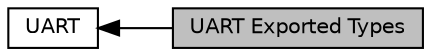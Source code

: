 digraph "UART Exported Types"
{
  edge [fontname="Helvetica",fontsize="10",labelfontname="Helvetica",labelfontsize="10"];
  node [fontname="Helvetica",fontsize="10",shape=box];
  rankdir=LR;
  Node2 [label="UART",height=0.2,width=0.4,color="black", fillcolor="white", style="filled",URL="$group___u_a_r_t.html",tooltip="HAL UART module driver."];
  Node1 [label="UART Exported Types",height=0.2,width=0.4,color="black", fillcolor="grey75", style="filled", fontcolor="black",tooltip=" "];
  Node2->Node1 [shape=plaintext, dir="back", style="solid"];
}
